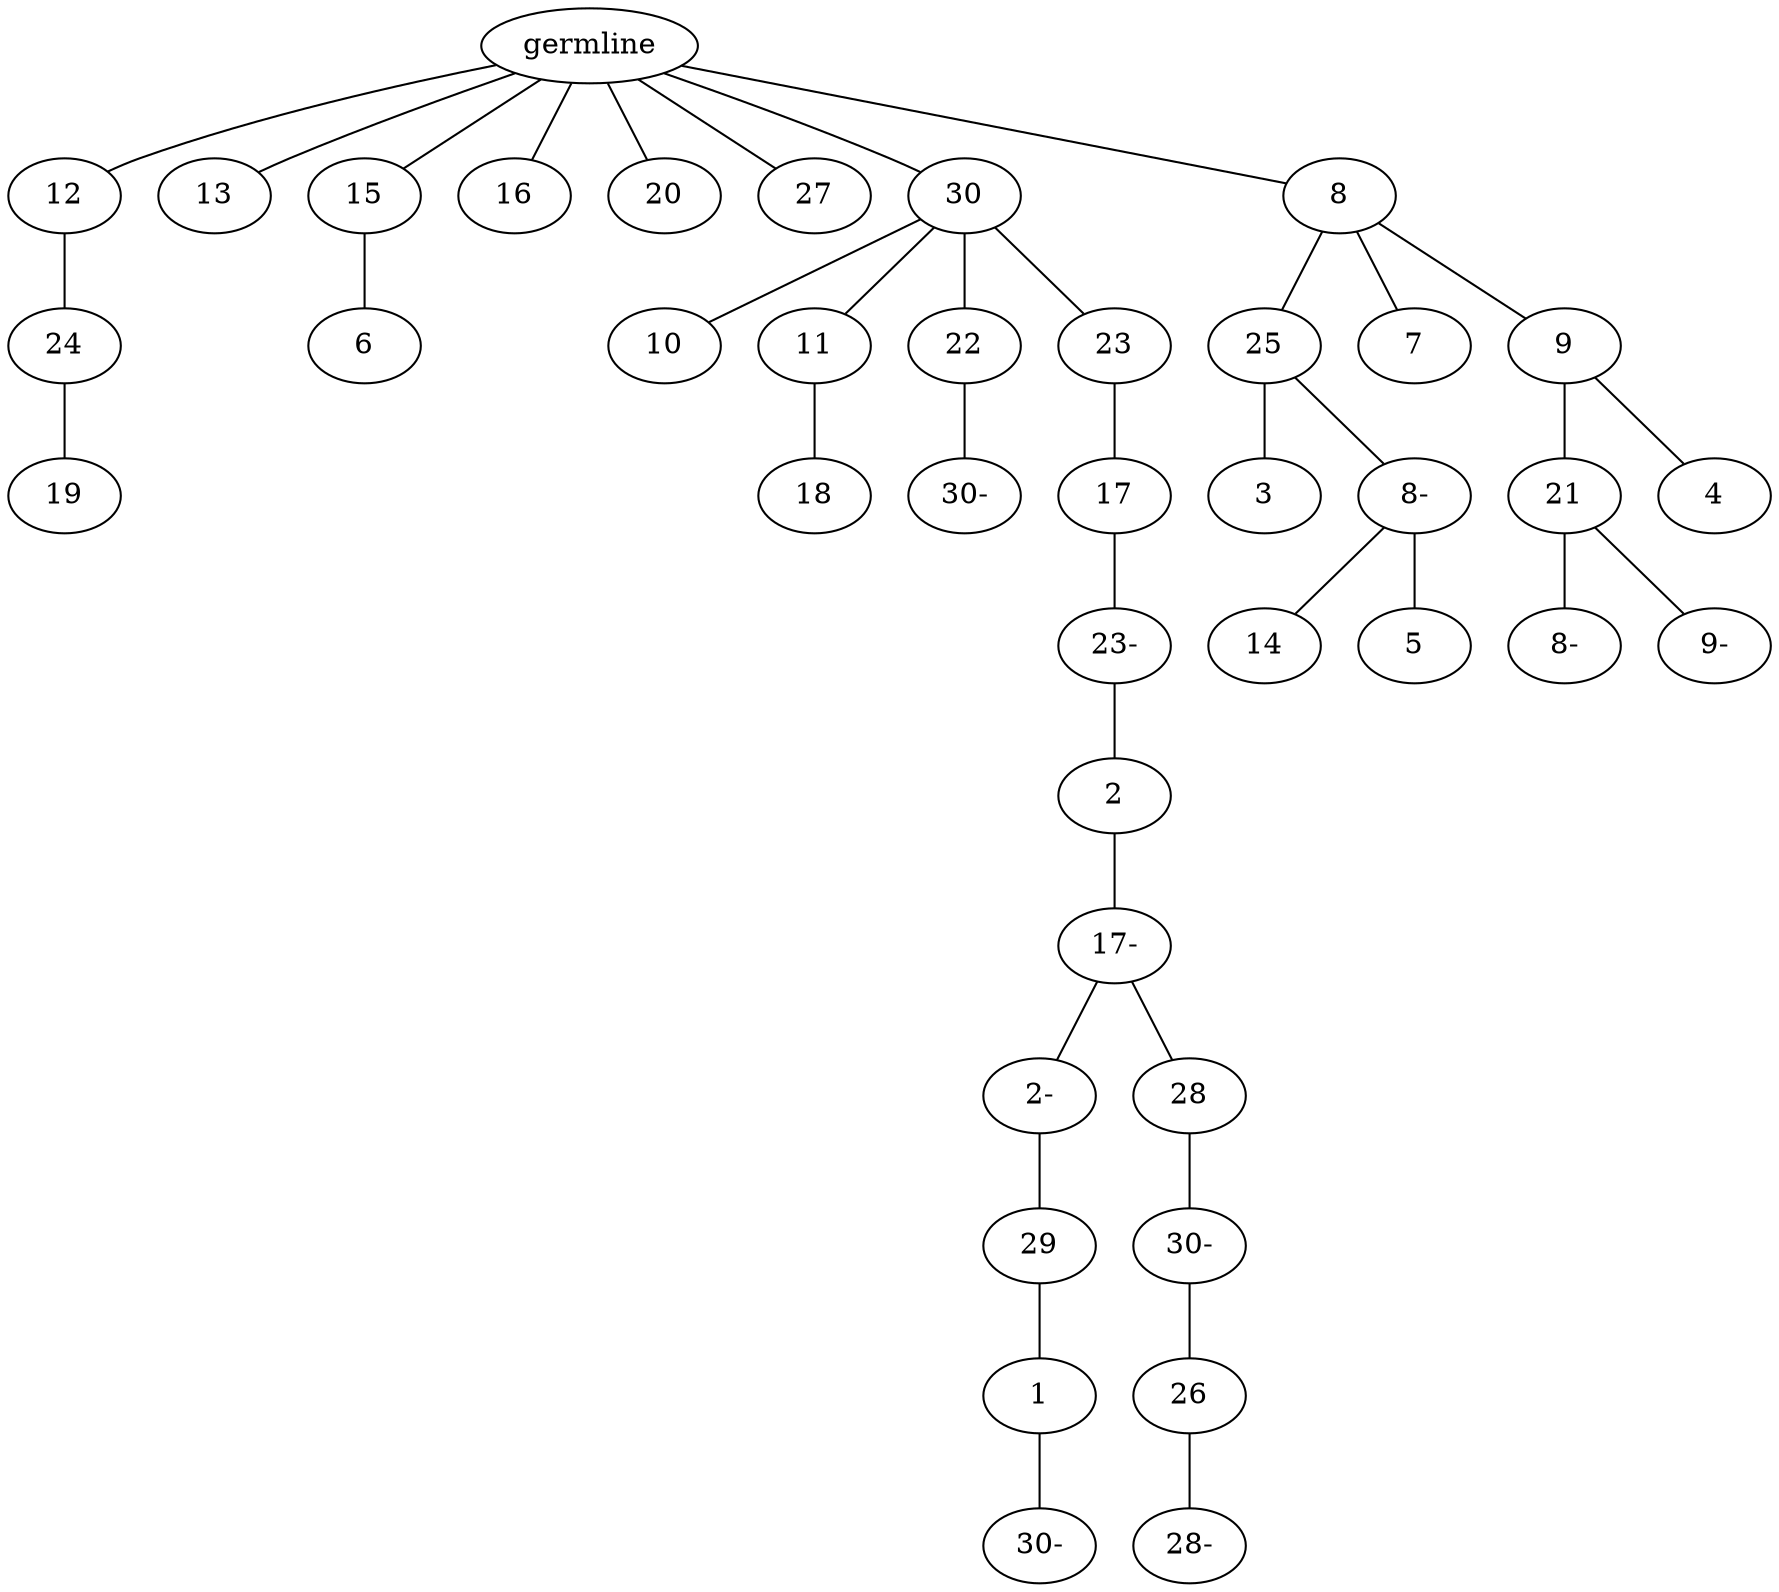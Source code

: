 graph tree {
    "140338501275072" [label="germline"];
    "140338501308672" [label="12"];
    "140338501219040" [label="24"];
    "140338501221824" [label="19"];
    "140338500606992" [label="13"];
    "140338500606704" [label="15"];
    "140338501221968" [label="6"];
    "140338500607760" [label="16"];
    "140338501220672" [label="20"];
    "140338501218944" [label="27"];
    "140338501219376" [label="30"];
    "140338501219472" [label="10"];
    "140338501221152" [label="11"];
    "140338501562128" [label="18"];
    "140338501219424" [label="22"];
    "140338501561360" [label="30-"];
    "140338501561984" [label="23"];
    "140338501560496" [label="17"];
    "140338501561696" [label="23-"];
    "140338501559200" [label="2"];
    "140338501559632" [label="17-"];
    "140338501560160" [label="2-"];
    "140338501562032" [label="29"];
    "140338501558768" [label="1"];
    "140338501559152" [label="30-"];
    "140338501560304" [label="28"];
    "140338501561744" [label="30-"];
    "140338501562272" [label="26"];
    "140338501308864" [label="28-"];
    "140338501218800" [label="8"];
    "140338501558336" [label="25"];
    "140338501560208" [label="3"];
    "140338501558912" [label="8-"];
    "140338501561168" [label="14"];
    "140338501561264" [label="5"];
    "140338501560016" [label="7"];
    "140338501558864" [label="9"];
    "140338501561312" [label="21"];
    "140338501560112" [label="8-"];
    "140338501559344" [label="9-"];
    "140338501558384" [label="4"];
    "140338501275072" -- "140338501308672";
    "140338501275072" -- "140338500606992";
    "140338501275072" -- "140338500606704";
    "140338501275072" -- "140338500607760";
    "140338501275072" -- "140338501220672";
    "140338501275072" -- "140338501218944";
    "140338501275072" -- "140338501219376";
    "140338501275072" -- "140338501218800";
    "140338501308672" -- "140338501219040";
    "140338501219040" -- "140338501221824";
    "140338500606704" -- "140338501221968";
    "140338501219376" -- "140338501219472";
    "140338501219376" -- "140338501221152";
    "140338501219376" -- "140338501219424";
    "140338501219376" -- "140338501561984";
    "140338501221152" -- "140338501562128";
    "140338501219424" -- "140338501561360";
    "140338501561984" -- "140338501560496";
    "140338501560496" -- "140338501561696";
    "140338501561696" -- "140338501559200";
    "140338501559200" -- "140338501559632";
    "140338501559632" -- "140338501560160";
    "140338501559632" -- "140338501560304";
    "140338501560160" -- "140338501562032";
    "140338501562032" -- "140338501558768";
    "140338501558768" -- "140338501559152";
    "140338501560304" -- "140338501561744";
    "140338501561744" -- "140338501562272";
    "140338501562272" -- "140338501308864";
    "140338501218800" -- "140338501558336";
    "140338501218800" -- "140338501560016";
    "140338501218800" -- "140338501558864";
    "140338501558336" -- "140338501560208";
    "140338501558336" -- "140338501558912";
    "140338501558912" -- "140338501561168";
    "140338501558912" -- "140338501561264";
    "140338501558864" -- "140338501561312";
    "140338501558864" -- "140338501558384";
    "140338501561312" -- "140338501560112";
    "140338501561312" -- "140338501559344";
}
